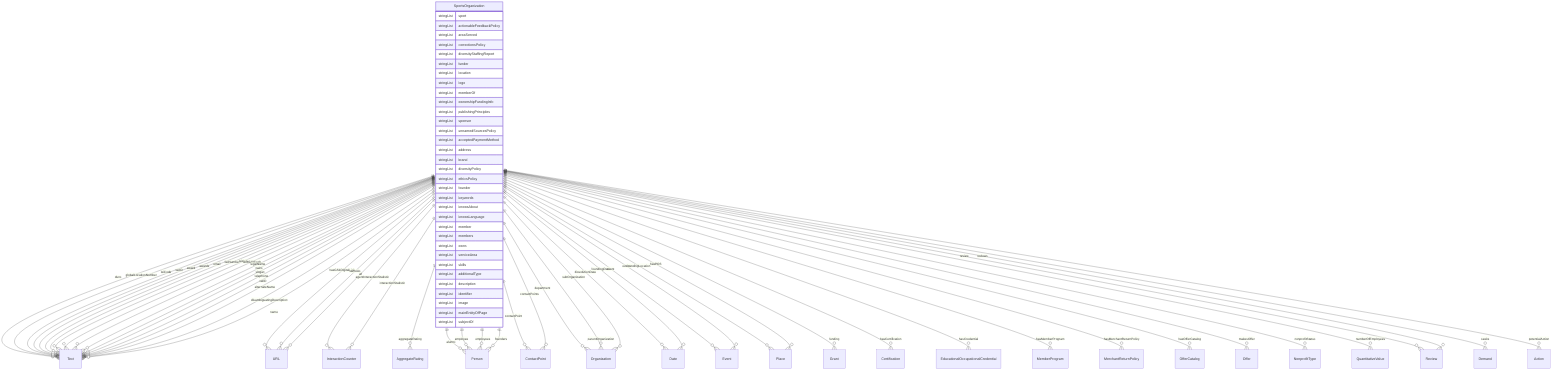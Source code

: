 erDiagram
SportsOrganization {
    stringList sport  
    stringList actionableFeedbackPolicy  
    stringList areaServed  
    stringList correctionsPolicy  
    stringList diversityStaffingReport  
    stringList funder  
    stringList location  
    stringList logo  
    stringList memberOf  
    stringList ownershipFundingInfo  
    stringList publishingPrinciples  
    stringList sponsor  
    stringList unnamedSourcesPolicy  
    stringList acceptedPaymentMethod  
    stringList address  
    stringList brand  
    stringList diversityPolicy  
    stringList ethicsPolicy  
    stringList founder  
    stringList keywords  
    stringList knowsAbout  
    stringList knowsLanguage  
    stringList member  
    stringList members  
    stringList owns  
    stringList serviceArea  
    stringList skills  
    stringList additionalType  
    stringList description  
    stringList identifier  
    stringList image  
    stringList mainEntityOfPage  
    stringList subjectOf  
}

SportsOrganization ||--}o Text : "duns"
SportsOrganization ||--}o Text : "globalLocationNumber"
SportsOrganization ||--}o URL : "hasGS1DigitalLink"
SportsOrganization ||--}o Text : "leiCode"
SportsOrganization ||--}o Text : "taxID"
SportsOrganization ||--}o InteractionCounter : "agentInteractionStatistic"
SportsOrganization ||--}o AggregateRating : "aggregateRating"
SportsOrganization ||--}o Person : "alumni"
SportsOrganization ||--}o Text : "award"
SportsOrganization ||--}o Text : "awards"
SportsOrganization ||--}o ContactPoint : "contactPoint"
SportsOrganization ||--}o ContactPoint : "contactPoints"
SportsOrganization ||--}o Organization : "department"
SportsOrganization ||--}o Date : "dissolutionDate"
SportsOrganization ||--}o Text : "email"
SportsOrganization ||--}o Person : "employee"
SportsOrganization ||--}o Person : "employees"
SportsOrganization ||--}o Event : "event"
SportsOrganization ||--}o Event : "events"
SportsOrganization ||--}o Text : "faxNumber"
SportsOrganization ||--}o Person : "founders"
SportsOrganization ||--}o Date : "foundingDate"
SportsOrganization ||--}o Place : "foundingLocation"
SportsOrganization ||--}o Grant : "funding"
SportsOrganization ||--}o Certification : "hasCertification"
SportsOrganization ||--}o EducationalOccupationalCredential : "hasCredential"
SportsOrganization ||--}o MemberProgram : "hasMemberProgram"
SportsOrganization ||--}o MerchantReturnPolicy : "hasMerchantReturnPolicy"
SportsOrganization ||--}o OfferCatalog : "hasOfferCatalog"
SportsOrganization ||--}o Place : "hasPOS"
SportsOrganization ||--}o InteractionCounter : "interactionStatistic"
SportsOrganization ||--}o Text : "isicV4"
SportsOrganization ||--}o Text : "iso6523Code"
SportsOrganization ||--}o Text : "legalName"
SportsOrganization ||--}o Offer : "makesOffer"
SportsOrganization ||--}o Text : "naics"
SportsOrganization ||--}o NonprofitType : "nonprofitStatus"
SportsOrganization ||--}o QuantitativeValue : "numberOfEmployees"
SportsOrganization ||--}o Organization : "parentOrganization"
SportsOrganization ||--}o Review : "review"
SportsOrganization ||--}o Review : "reviews"
SportsOrganization ||--}o Demand : "seeks"
SportsOrganization ||--}o Text : "slogan"
SportsOrganization ||--}o Organization : "subOrganization"
SportsOrganization ||--}o Text : "telephone"
SportsOrganization ||--}o Text : "vatID"
SportsOrganization ||--}o Text : "alternateName"
SportsOrganization ||--}o Text : "disambiguatingDescription"
SportsOrganization ||--}o Text : "name"
SportsOrganization ||--}o URL : "sameAs"
SportsOrganization ||--}o Action : "potentialAction"
SportsOrganization ||--}o URL : "url"